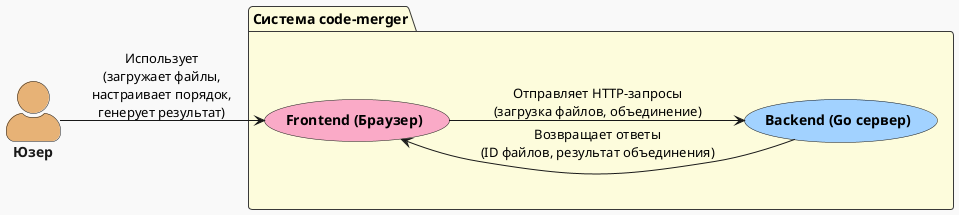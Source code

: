 @startuml code-merger-context-diagram
!theme mars

left to right direction

skinparam actorStyle awesome
skinparam actorFontStyle bold
skinparam UsecaseFontStyle bold

actor "Юзер" as user #e7b276

package "Система code-merger" #fdfcdcff {
    usecase "Frontend (Браузер)"  as frontend #faaac7
    usecase "Backend (Go сервер)" as backend #a2d2ff
}

user --> frontend : Использует\n(загружает файлы,\nнастраивает порядок,\nгенерует результат)
frontend --> backend : Отправляет HTTP-запросы\n(загрузка файлов, объединение)
backend -l-> frontend : Возвращает ответы\n(ID файлов, результат объединения)

@enduml